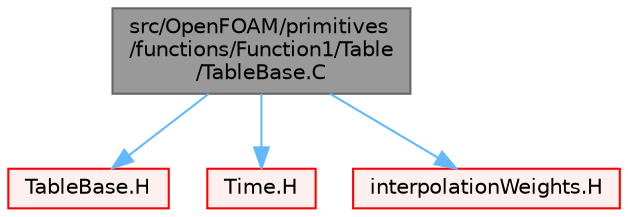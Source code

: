 digraph "src/OpenFOAM/primitives/functions/Function1/Table/TableBase.C"
{
 // LATEX_PDF_SIZE
  bgcolor="transparent";
  edge [fontname=Helvetica,fontsize=10,labelfontname=Helvetica,labelfontsize=10];
  node [fontname=Helvetica,fontsize=10,shape=box,height=0.2,width=0.4];
  Node1 [id="Node000001",label="src/OpenFOAM/primitives\l/functions/Function1/Table\l/TableBase.C",height=0.2,width=0.4,color="gray40", fillcolor="grey60", style="filled", fontcolor="black",tooltip=" "];
  Node1 -> Node2 [id="edge1_Node000001_Node000002",color="steelblue1",style="solid",tooltip=" "];
  Node2 [id="Node000002",label="TableBase.H",height=0.2,width=0.4,color="red", fillcolor="#FFF0F0", style="filled",URL="$TableBase_8H.html",tooltip=" "];
  Node1 -> Node195 [id="edge2_Node000001_Node000195",color="steelblue1",style="solid",tooltip=" "];
  Node195 [id="Node000195",label="Time.H",height=0.2,width=0.4,color="red", fillcolor="#FFF0F0", style="filled",URL="$Time_8H.html",tooltip=" "];
  Node1 -> Node254 [id="edge3_Node000001_Node000254",color="steelblue1",style="solid",tooltip=" "];
  Node254 [id="Node000254",label="interpolationWeights.H",height=0.2,width=0.4,color="red", fillcolor="#FFF0F0", style="filled",URL="$interpolationWeights_8H.html",tooltip=" "];
}
